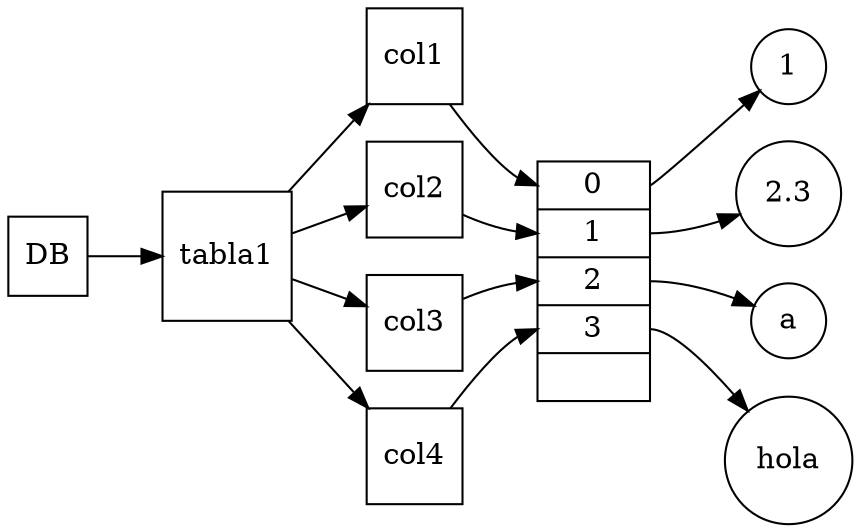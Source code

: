 digraph G {
DB ->tabla1;
node [shape=record];
node0 [label = "<f1> 0 | <f2> 1 | <f3> 2 | <f4> 3 |"] 
tabla1->col1;
col1[ shape=square];
col1 -> node0:f1;
tabla1->col2;
col2[ shape=square];
col2 -> node0:f2;
tabla1->col3;
col3[ shape=square];
col3 -> node0:f3;
tabla1->col4;
col4[ shape=square];
col4 -> node0:f4;
node [shape = circle];node0: f1 -> 1;
node0: f2 -> 2.3;
node0: f3 -> a;
node0: f4 -> hola;
rankdir=LR;
tabla1[ shape=square];
DB[ shape=square];
}